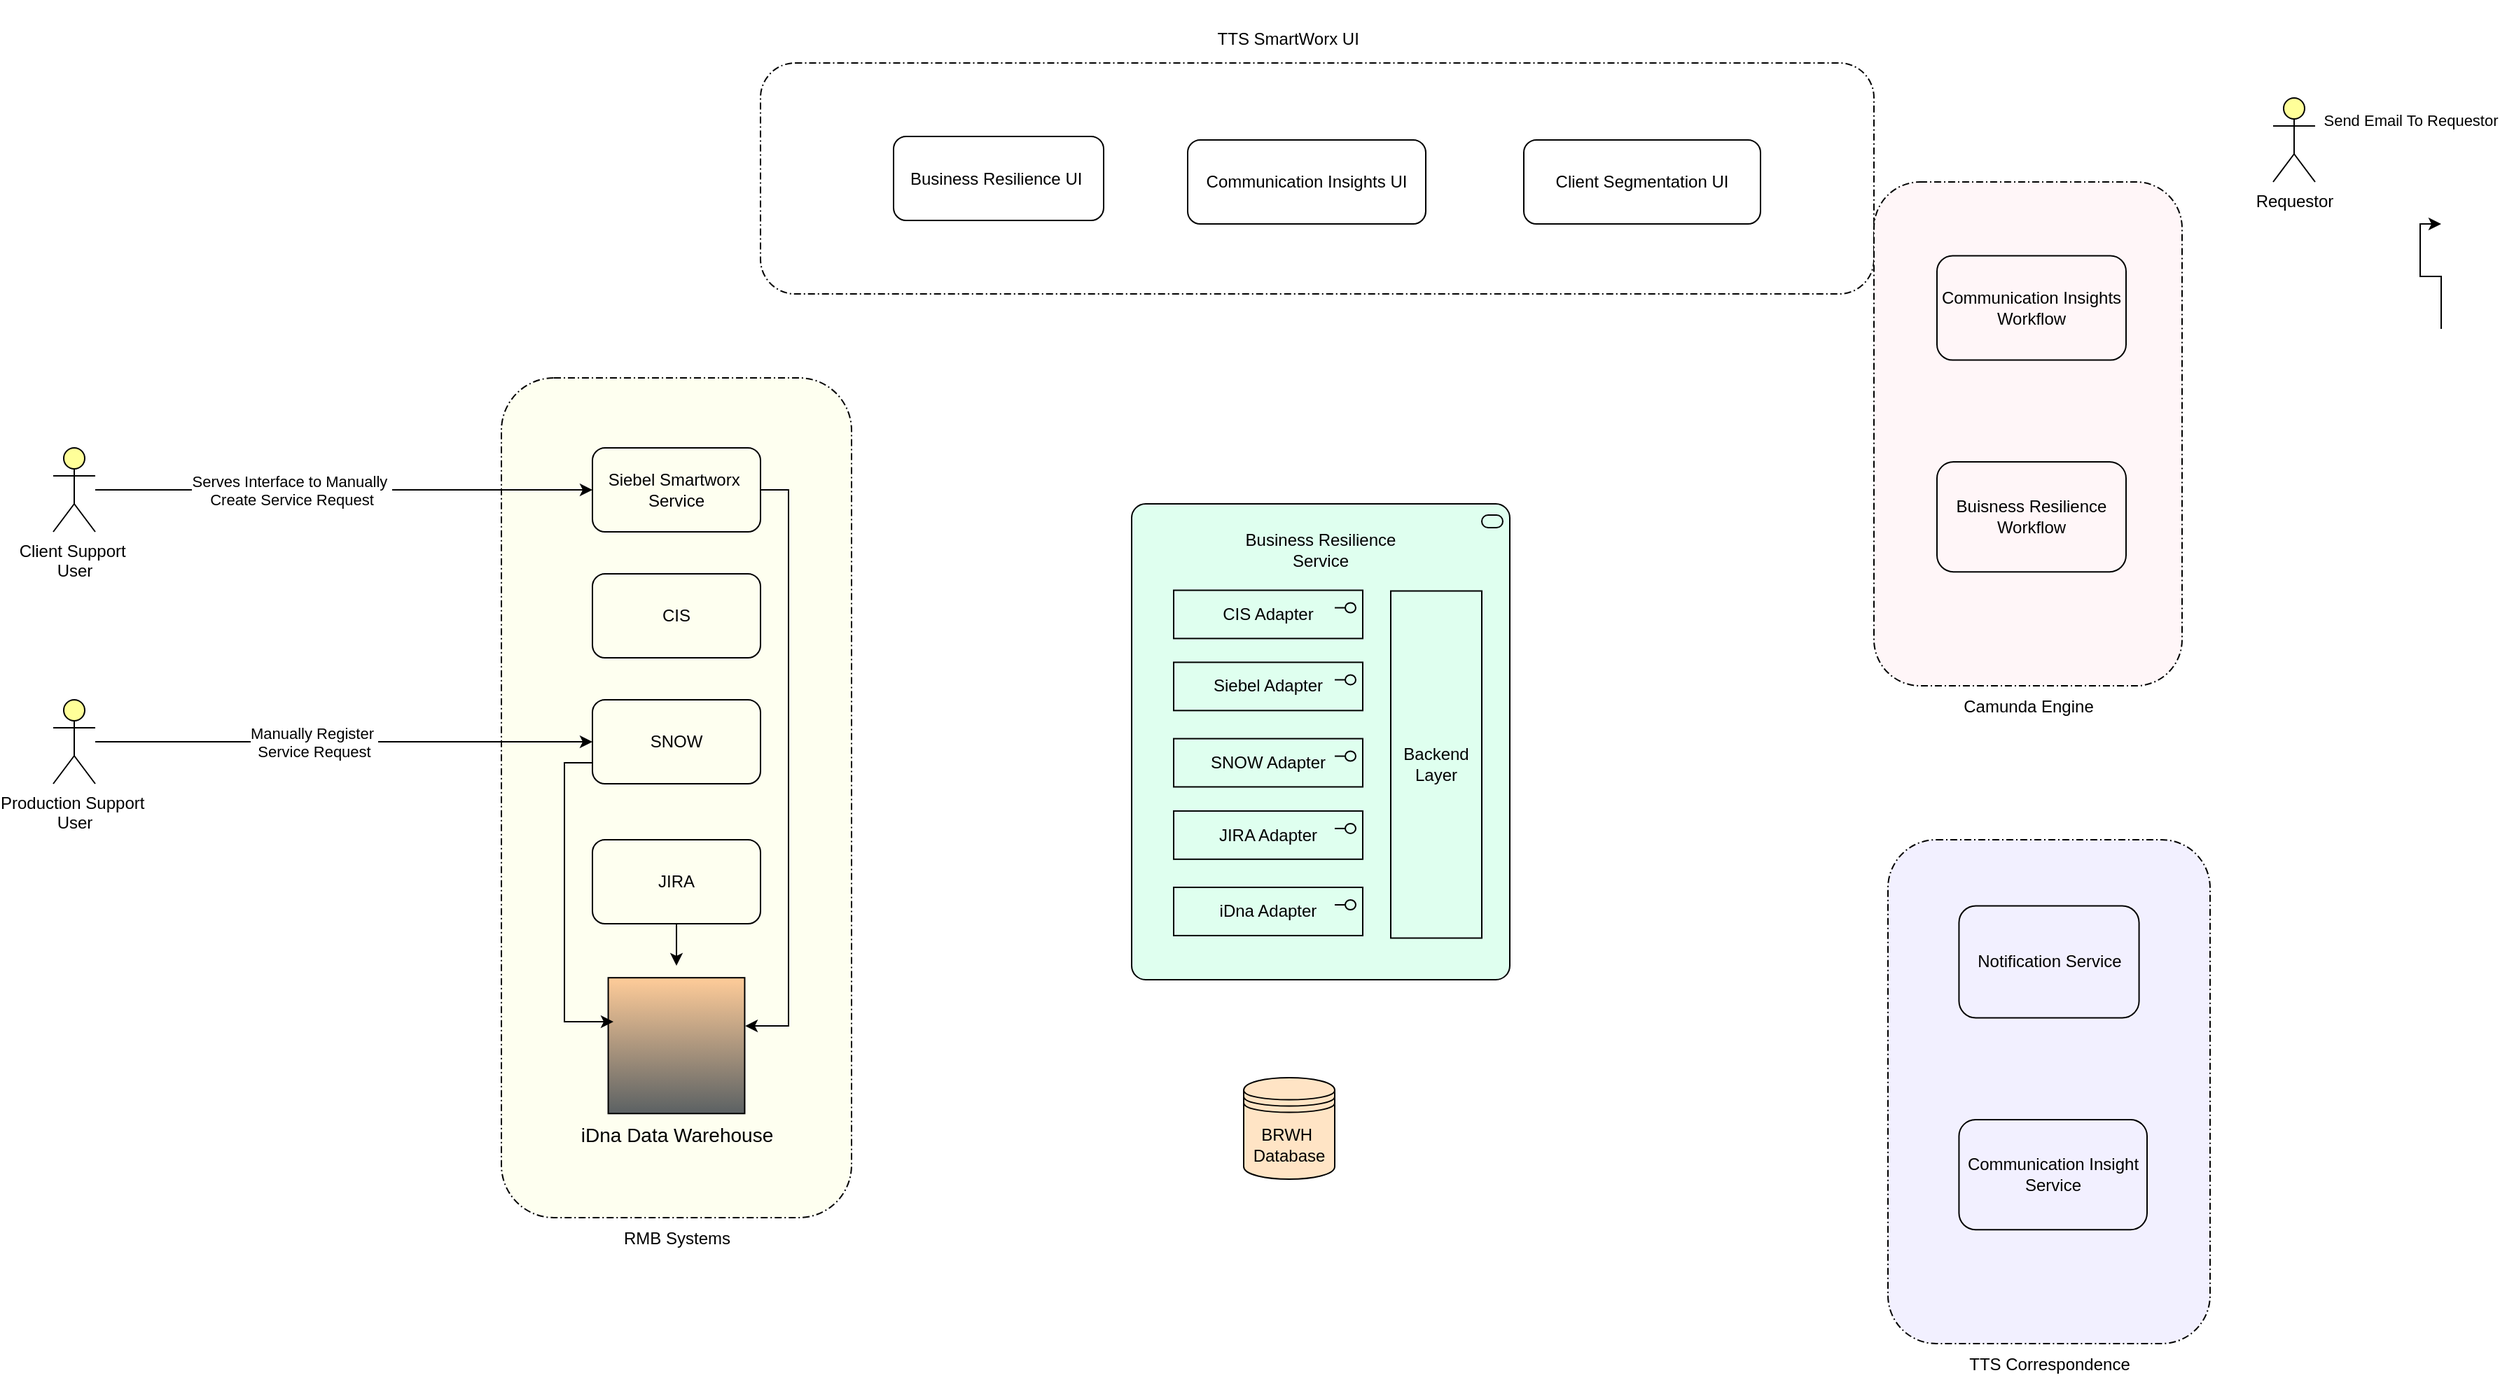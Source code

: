 <mxfile version="28.1.2">
  <diagram name="Page-1" id="OteSbWdA2ZE-DIGd8uvN">
    <mxGraphModel dx="3045" dy="690" grid="1" gridSize="10" guides="1" tooltips="1" connect="1" arrows="1" fold="1" page="1" pageScale="1" pageWidth="850" pageHeight="1100" math="0" shadow="0">
      <root>
        <mxCell id="0" />
        <mxCell id="1" parent="0" />
        <mxCell id="hCT9-CGwWjfkCfQPj0Aq-80" value="" style="points=[[0.25,0,0],[0.5,0,0],[0.75,0,0],[1,0.25,0],[1,0.5,0],[1,0.75,0],[0.75,1,0],[0.5,1,0],[0.25,1,0],[0,0.75,0],[0,0.5,0],[0,0.25,0]];rounded=1;dashed=1;dashPattern=5 2 1 2;labelPosition=center;verticalLabelPosition=middle;align=center;verticalAlign=middle;fontSize=8;html=1;whiteSpace=wrap;strokeColor=default;fontFamily=Helvetica;fontColor=default;fillColor=none;" vertex="1" parent="1">
          <mxGeometry x="445" y="55" width="795" height="165" as="geometry" />
        </mxCell>
        <mxCell id="hCT9-CGwWjfkCfQPj0Aq-34" value="" style="points=[[0.25,0,0],[0.5,0,0],[0.75,0,0],[1,0.25,0],[1,0.5,0],[1,0.75,0],[0.75,1,0],[0.5,1,0],[0.25,1,0],[0,0.75,0],[0,0.5,0],[0,0.25,0]];rounded=1;dashed=1;dashPattern=5 2 1 2;labelPosition=center;verticalLabelPosition=middle;align=center;verticalAlign=middle;fontSize=8;html=1;whiteSpace=wrap;fillColor=#FEFFF0;" vertex="1" parent="1">
          <mxGeometry x="260" y="280" width="250" height="600" as="geometry" />
        </mxCell>
        <mxCell id="-Si1qEhgWz94pLlsSCn9-123" value="" style="group;fillColor=none;" parent="1" vertex="1" connectable="0">
          <mxGeometry x="305" y="700" width="160" height="130" as="geometry" />
        </mxCell>
        <mxCell id="-Si1qEhgWz94pLlsSCn9-114" value="" style="shape=mxgraph.networks2.icon;aspect=fixed;fillColor=#FFCC99;strokeColor=#000000;gradientColor=#5B6163;network2IconShadow=1;network2bgFillColor=none;network2Icon=mxgraph.networks2.big_data;network2IconXOffset=-0.0;network2IconYOffset=0.002;network2IconW=1;network2IconH= 0.996;" parent="-Si1qEhgWz94pLlsSCn9-123" vertex="1">
          <mxGeometry x="31.282" y="8.58" width="97.435" height="97.045" as="geometry" />
        </mxCell>
        <mxCell id="-Si1qEhgWz94pLlsSCn9-115" value="&lt;font style=&quot;font-size: 14px;&quot;&gt;iDna Data Warehouse&lt;/font&gt;" style="text;html=1;align=center;verticalAlign=middle;resizable=0;points=[];autosize=1;strokeColor=none;fillColor=none;" parent="-Si1qEhgWz94pLlsSCn9-123" vertex="1">
          <mxGeometry x="-0.001" y="105.625" width="160" height="30" as="geometry" />
        </mxCell>
        <mxCell id="hCT9-CGwWjfkCfQPj0Aq-51" style="edgeStyle=orthogonalEdgeStyle;rounded=0;orthogonalLoop=1;jettySize=auto;html=1;entryX=0;entryY=0.5;entryDx=0;entryDy=0;fontFamily=Helvetica;fontSize=12;fontColor=default;" edge="1" parent="1" source="-Si1qEhgWz94pLlsSCn9-38" target="hCT9-CGwWjfkCfQPj0Aq-40">
          <mxGeometry relative="1" as="geometry" />
        </mxCell>
        <mxCell id="hCT9-CGwWjfkCfQPj0Aq-52" value="&lt;span style=&quot;font-size: 11px;&quot;&gt;Serves Interface to Manually&amp;nbsp;&lt;/span&gt;&lt;div style=&quot;font-size: 11px;&quot;&gt;Create Service Request&lt;/div&gt;" style="edgeLabel;html=1;align=center;verticalAlign=middle;resizable=0;points=[];strokeColor=default;fontFamily=Helvetica;fontSize=12;fontColor=default;fillColor=#99ffff;" vertex="1" connectable="0" parent="hCT9-CGwWjfkCfQPj0Aq-51">
          <mxGeometry x="-0.324" y="2" relative="1" as="geometry">
            <mxPoint x="20" y="2" as="offset" />
          </mxGeometry>
        </mxCell>
        <mxCell id="-Si1qEhgWz94pLlsSCn9-38" value="Client Support&amp;nbsp;&lt;div&gt;User&lt;/div&gt;" style="shape=umlActor;verticalLabelPosition=bottom;verticalAlign=top;html=1;outlineConnect=0;fillColor=#FFFF99;" parent="1" vertex="1">
          <mxGeometry x="-60" y="330" width="30" height="60" as="geometry" />
        </mxCell>
        <mxCell id="-Si1qEhgWz94pLlsSCn9-192" value="BRWH&amp;nbsp;&lt;div&gt;Database&lt;/div&gt;" style="shape=datastore;whiteSpace=wrap;html=1;fillColor=#FFE4C5;" parent="1" vertex="1">
          <mxGeometry x="790" y="780" width="65" height="72.5" as="geometry" />
        </mxCell>
        <mxCell id="-Si1qEhgWz94pLlsSCn9-88" value="Requestor" style="shape=umlActor;verticalLabelPosition=bottom;verticalAlign=top;html=1;outlineConnect=0;fillColor=#FFFF99;" parent="1" vertex="1">
          <mxGeometry x="1525" y="80" width="30" height="60" as="geometry" />
        </mxCell>
        <mxCell id="-Si1qEhgWz94pLlsSCn9-89" style="edgeStyle=orthogonalEdgeStyle;rounded=0;orthogonalLoop=1;jettySize=auto;html=1;" parent="1" edge="1">
          <mxGeometry relative="1" as="geometry">
            <mxPoint x="1645" y="170" as="targetPoint" />
            <mxPoint x="1645" y="245" as="sourcePoint" />
            <Array as="points">
              <mxPoint x="1645" y="207.5" />
              <mxPoint x="1630" y="207.5" />
              <mxPoint x="1630" y="170.5" />
            </Array>
          </mxGeometry>
        </mxCell>
        <mxCell id="-Si1qEhgWz94pLlsSCn9-94" value="Send Email To Requestor" style="edgeLabel;html=1;align=center;verticalAlign=middle;resizable=0;points=[];" parent="-Si1qEhgWz94pLlsSCn9-89" vertex="1" connectable="0">
          <mxGeometry x="-0.17" y="-1" relative="1" as="geometry">
            <mxPoint x="-16" y="-111" as="offset" />
          </mxGeometry>
        </mxCell>
        <mxCell id="hCT9-CGwWjfkCfQPj0Aq-35" value="RMB Systems" style="text;html=1;align=center;verticalAlign=middle;resizable=0;points=[];autosize=1;strokeColor=none;fillColor=none;" vertex="1" parent="1">
          <mxGeometry x="335" y="880" width="100" height="30" as="geometry" />
        </mxCell>
        <mxCell id="hCT9-CGwWjfkCfQPj0Aq-62" style="edgeStyle=orthogonalEdgeStyle;rounded=0;orthogonalLoop=1;jettySize=auto;html=1;exitX=0.5;exitY=1;exitDx=0;exitDy=0;fontFamily=Helvetica;fontSize=12;fontColor=default;" edge="1" parent="1" source="hCT9-CGwWjfkCfQPj0Aq-38">
          <mxGeometry relative="1" as="geometry">
            <mxPoint x="385" y="700" as="targetPoint" />
          </mxGeometry>
        </mxCell>
        <mxCell id="hCT9-CGwWjfkCfQPj0Aq-38" value="JIRA" style="rounded=1;whiteSpace=wrap;html=1;strokeColor=default;align=center;verticalAlign=middle;fontFamily=Helvetica;fontSize=12;fontColor=default;fillColor=none;" vertex="1" parent="1">
          <mxGeometry x="325" y="610" width="120" height="60" as="geometry" />
        </mxCell>
        <mxCell id="hCT9-CGwWjfkCfQPj0Aq-39" value="SNOW" style="rounded=1;whiteSpace=wrap;html=1;strokeColor=default;align=center;verticalAlign=middle;fontFamily=Helvetica;fontSize=12;fontColor=default;fillColor=none;" vertex="1" parent="1">
          <mxGeometry x="325" y="510" width="120" height="60" as="geometry" />
        </mxCell>
        <mxCell id="hCT9-CGwWjfkCfQPj0Aq-40" value="Siebel Smartworx&amp;nbsp;&lt;div&gt;Service&lt;/div&gt;" style="rounded=1;whiteSpace=wrap;html=1;strokeColor=default;align=center;verticalAlign=middle;fontFamily=Helvetica;fontSize=12;fontColor=default;fillColor=none;" vertex="1" parent="1">
          <mxGeometry x="325" y="330" width="120" height="60" as="geometry" />
        </mxCell>
        <mxCell id="hCT9-CGwWjfkCfQPj0Aq-41" value="CIS" style="rounded=1;whiteSpace=wrap;html=1;strokeColor=default;align=center;verticalAlign=middle;fontFamily=Helvetica;fontSize=12;fontColor=default;fillColor=none;" vertex="1" parent="1">
          <mxGeometry x="325" y="420" width="120" height="60" as="geometry" />
        </mxCell>
        <mxCell id="hCT9-CGwWjfkCfQPj0Aq-47" value="" style="group" vertex="1" connectable="0" parent="1">
          <mxGeometry x="-60" y="510" width="30" height="60" as="geometry" />
        </mxCell>
        <mxCell id="-Si1qEhgWz94pLlsSCn9-110" value="Production Support&amp;nbsp;&lt;div&gt;User&lt;/div&gt;" style="shape=umlActor;verticalLabelPosition=bottom;verticalAlign=top;html=1;outlineConnect=0;fillColor=#FFFF99;" parent="hCT9-CGwWjfkCfQPj0Aq-47" vertex="1">
          <mxGeometry width="30" height="60" as="geometry" />
        </mxCell>
        <mxCell id="hCT9-CGwWjfkCfQPj0Aq-49" style="edgeStyle=orthogonalEdgeStyle;rounded=0;orthogonalLoop=1;jettySize=auto;html=1;fontFamily=Helvetica;fontSize=12;fontColor=default;" edge="1" parent="1" source="-Si1qEhgWz94pLlsSCn9-110" target="hCT9-CGwWjfkCfQPj0Aq-39">
          <mxGeometry relative="1" as="geometry" />
        </mxCell>
        <mxCell id="hCT9-CGwWjfkCfQPj0Aq-50" value="&lt;span style=&quot;font-size: 11px;&quot;&gt;Manually Register&amp;nbsp;&lt;/span&gt;&lt;div style=&quot;font-size: 11px;&quot;&gt;Service Request&lt;/div&gt;" style="edgeLabel;html=1;align=center;verticalAlign=middle;resizable=0;points=[];strokeColor=default;fontFamily=Helvetica;fontSize=12;fontColor=default;fillColor=#99ffff;" vertex="1" connectable="0" parent="hCT9-CGwWjfkCfQPj0Aq-49">
          <mxGeometry x="-0.121" relative="1" as="geometry">
            <mxPoint as="offset" />
          </mxGeometry>
        </mxCell>
        <mxCell id="hCT9-CGwWjfkCfQPj0Aq-59" style="edgeStyle=orthogonalEdgeStyle;rounded=0;orthogonalLoop=1;jettySize=auto;html=1;exitX=1;exitY=0.5;exitDx=0;exitDy=0;entryX=1.003;entryY=0.355;entryDx=0;entryDy=0;entryPerimeter=0;fontFamily=Helvetica;fontSize=12;fontColor=default;" edge="1" parent="1" source="hCT9-CGwWjfkCfQPj0Aq-40" target="-Si1qEhgWz94pLlsSCn9-114">
          <mxGeometry relative="1" as="geometry" />
        </mxCell>
        <mxCell id="hCT9-CGwWjfkCfQPj0Aq-61" style="edgeStyle=orthogonalEdgeStyle;rounded=0;orthogonalLoop=1;jettySize=auto;html=1;exitX=0;exitY=0.75;exitDx=0;exitDy=0;fontFamily=Helvetica;fontSize=12;fontColor=default;" edge="1" parent="1" source="hCT9-CGwWjfkCfQPj0Aq-39">
          <mxGeometry relative="1" as="geometry">
            <mxPoint x="340" y="740" as="targetPoint" />
            <Array as="points">
              <mxPoint x="305" y="555" />
              <mxPoint x="305" y="740" />
            </Array>
          </mxGeometry>
        </mxCell>
        <mxCell id="hCT9-CGwWjfkCfQPj0Aq-65" value="&lt;br&gt;&lt;div&gt;&lt;br style=&quot;text-wrap-mode: wrap;&quot;&gt;&lt;/div&gt;" style="text;html=1;align=center;verticalAlign=middle;resizable=0;points=[];autosize=1;strokeColor=none;fillColor=none;fontFamily=Helvetica;fontSize=12;fontColor=default;" vertex="1" parent="1">
          <mxGeometry x="825" y="760" width="20" height="40" as="geometry" />
        </mxCell>
        <mxCell id="hCT9-CGwWjfkCfQPj0Aq-71" value="" style="group" vertex="1" connectable="0" parent="1">
          <mxGeometry x="710" y="370" width="270" height="340" as="geometry" />
        </mxCell>
        <mxCell id="-Si1qEhgWz94pLlsSCn9-106" value="" style="group;fillColor=#CCFFE6;container=0;" parent="hCT9-CGwWjfkCfQPj0Aq-71" vertex="1" connectable="0">
          <mxGeometry x="10" y="40" width="175" height="290" as="geometry" />
        </mxCell>
        <mxCell id="-Si1qEhgWz94pLlsSCn9-31" value="&lt;div&gt;&lt;span style=&quot;text-wrap-mode: nowrap;&quot;&gt;Business Resilience&lt;/span&gt;&lt;br style=&quot;text-wrap-mode: nowrap;&quot;&gt;&lt;span style=&quot;text-wrap-mode: nowrap;&quot;&gt;Service&lt;/span&gt;&lt;/div&gt;&lt;div&gt;&lt;br&gt;&lt;/div&gt;&lt;div&gt;&lt;span style=&quot;text-wrap-mode: nowrap;&quot;&gt;&lt;br&gt;&lt;/span&gt;&lt;/div&gt;&lt;div&gt;&lt;span style=&quot;text-wrap-mode: nowrap;&quot;&gt;&lt;br&gt;&lt;/span&gt;&lt;/div&gt;&lt;div&gt;&lt;span style=&quot;text-wrap-mode: nowrap;&quot;&gt;&lt;br&gt;&lt;/span&gt;&lt;/div&gt;&lt;div&gt;&lt;span style=&quot;text-wrap-mode: nowrap;&quot;&gt;&lt;br&gt;&lt;/span&gt;&lt;/div&gt;&lt;div&gt;&lt;span style=&quot;text-wrap-mode: nowrap;&quot;&gt;&lt;br&gt;&lt;/span&gt;&lt;/div&gt;&lt;div&gt;&lt;span style=&quot;text-wrap-mode: nowrap;&quot;&gt;&lt;br&gt;&lt;/span&gt;&lt;/div&gt;&lt;div&gt;&lt;span style=&quot;text-wrap-mode: nowrap;&quot;&gt;&lt;br&gt;&lt;/span&gt;&lt;/div&gt;&lt;div&gt;&lt;span style=&quot;text-wrap-mode: nowrap;&quot;&gt;&lt;br&gt;&lt;/span&gt;&lt;/div&gt;&lt;div&gt;&lt;span style=&quot;text-wrap-mode: nowrap;&quot;&gt;&lt;br&gt;&lt;/span&gt;&lt;/div&gt;&lt;div&gt;&lt;span style=&quot;text-wrap-mode: nowrap;&quot;&gt;&lt;br&gt;&lt;/span&gt;&lt;/div&gt;&lt;div&gt;&lt;span style=&quot;text-wrap-mode: nowrap;&quot;&gt;&lt;br&gt;&lt;/span&gt;&lt;/div&gt;&lt;div&gt;&lt;span style=&quot;text-wrap-mode: nowrap;&quot;&gt;&lt;br&gt;&lt;/span&gt;&lt;/div&gt;&lt;div&gt;&lt;span style=&quot;text-wrap-mode: nowrap;&quot;&gt;&lt;br&gt;&lt;/span&gt;&lt;/div&gt;&lt;div&gt;&lt;span style=&quot;text-wrap-mode: nowrap;&quot;&gt;&lt;br&gt;&lt;/span&gt;&lt;/div&gt;&lt;div&gt;&lt;span style=&quot;text-wrap-mode: nowrap;&quot;&gt;&lt;br&gt;&lt;/span&gt;&lt;/div&gt;&lt;div&gt;&lt;span style=&quot;text-wrap-mode: nowrap;&quot;&gt;&lt;br&gt;&lt;/span&gt;&lt;/div&gt;&lt;div&gt;&lt;span style=&quot;text-wrap-mode: nowrap;&quot;&gt;&lt;br&gt;&lt;/span&gt;&lt;/div&gt;&lt;div&gt;&lt;br&gt;&lt;/div&gt;" style="html=1;outlineConnect=0;whiteSpace=wrap;fillColor=#DFFFEF;shape=mxgraph.archimate3.application;appType=serv;archiType=rounded" parent="hCT9-CGwWjfkCfQPj0Aq-71" vertex="1">
          <mxGeometry width="270" height="340" as="geometry" />
        </mxCell>
        <mxCell id="-Si1qEhgWz94pLlsSCn9-99" value="Siebel Adapter" style="html=1;outlineConnect=0;whiteSpace=wrap;fillColor=none;shape=mxgraph.archimate3.application;appType=interface;archiType=square;" parent="hCT9-CGwWjfkCfQPj0Aq-71" vertex="1">
          <mxGeometry x="30" y="113.218" width="135" height="34.455" as="geometry" />
        </mxCell>
        <mxCell id="-Si1qEhgWz94pLlsSCn9-100" value="SNOW Adapter" style="html=1;outlineConnect=0;whiteSpace=wrap;fillColor=none;shape=mxgraph.archimate3.application;appType=interface;archiType=square;" parent="hCT9-CGwWjfkCfQPj0Aq-71" vertex="1">
          <mxGeometry x="30" y="167.772" width="135" height="34.455" as="geometry" />
        </mxCell>
        <mxCell id="-Si1qEhgWz94pLlsSCn9-101" value="JIRA Adapter" style="html=1;outlineConnect=0;whiteSpace=wrap;fillColor=none;shape=mxgraph.archimate3.application;appType=interface;archiType=square;" parent="hCT9-CGwWjfkCfQPj0Aq-71" vertex="1">
          <mxGeometry x="30" y="219.455" width="135" height="34.455" as="geometry" />
        </mxCell>
        <mxCell id="-Si1qEhgWz94pLlsSCn9-103" value="iDna Adapter" style="html=1;outlineConnect=0;whiteSpace=wrap;fillColor=none;shape=mxgraph.archimate3.application;appType=interface;archiType=square;" parent="hCT9-CGwWjfkCfQPj0Aq-71" vertex="1">
          <mxGeometry x="30" y="274.01" width="135" height="34.455" as="geometry" />
        </mxCell>
        <mxCell id="hCT9-CGwWjfkCfQPj0Aq-66" value="CIS Adapter" style="html=1;outlineConnect=0;whiteSpace=wrap;fillColor=none;shape=mxgraph.archimate3.application;appType=interface;archiType=square;" vertex="1" parent="hCT9-CGwWjfkCfQPj0Aq-71">
          <mxGeometry x="30" y="61.75" width="135" height="34.455" as="geometry" />
        </mxCell>
        <mxCell id="hCT9-CGwWjfkCfQPj0Aq-70" value="Backend Layer" style="rounded=0;whiteSpace=wrap;html=1;strokeColor=default;align=center;verticalAlign=middle;fontFamily=Helvetica;fontSize=12;fontColor=default;fillColor=none;" vertex="1" parent="hCT9-CGwWjfkCfQPj0Aq-71">
          <mxGeometry x="185" y="62.25" width="65" height="248" as="geometry" />
        </mxCell>
        <mxCell id="hCT9-CGwWjfkCfQPj0Aq-77" value="" style="group" vertex="1" connectable="0" parent="1">
          <mxGeometry x="1250" y="610" width="230" height="389.999" as="geometry" />
        </mxCell>
        <mxCell id="hCT9-CGwWjfkCfQPj0Aq-28" value="" style="points=[[0.25,0,0],[0.5,0,0],[0.75,0,0],[1,0.25,0],[1,0.5,0],[1,0.75,0],[0.75,1,0],[0.5,1,0],[0.25,1,0],[0,0.75,0],[0,0.5,0],[0,0.25,0]];rounded=1;dashed=1;dashPattern=5 2 1 2;labelPosition=center;verticalLabelPosition=middle;align=center;verticalAlign=middle;fontSize=8;html=1;whiteSpace=wrap;fillColor=#F2F0FF;" vertex="1" parent="hCT9-CGwWjfkCfQPj0Aq-77">
          <mxGeometry width="230" height="360" as="geometry" />
        </mxCell>
        <mxCell id="hCT9-CGwWjfkCfQPj0Aq-23" value="Notification Service" style="rounded=1;whiteSpace=wrap;html=1;fillColor=none;" vertex="1" parent="hCT9-CGwWjfkCfQPj0Aq-77">
          <mxGeometry x="50.72" y="47.25" width="128.57" height="80" as="geometry" />
        </mxCell>
        <mxCell id="hCT9-CGwWjfkCfQPj0Aq-24" value="Communication Insight Service" style="rounded=1;whiteSpace=wrap;html=1;fillColor=none;" vertex="1" parent="hCT9-CGwWjfkCfQPj0Aq-77">
          <mxGeometry x="50.72" y="200" width="134.29" height="78.57" as="geometry" />
        </mxCell>
        <mxCell id="hCT9-CGwWjfkCfQPj0Aq-30" value="TTS Correspondence" style="text;html=1;align=center;verticalAlign=middle;resizable=0;points=[];autosize=1;strokeColor=none;fillColor=none;" vertex="1" parent="hCT9-CGwWjfkCfQPj0Aq-77">
          <mxGeometry x="45.003" y="359.999" width="140" height="30" as="geometry" />
        </mxCell>
        <mxCell id="hCT9-CGwWjfkCfQPj0Aq-78" value="" style="group" vertex="1" connectable="0" parent="1">
          <mxGeometry x="1240" y="140" width="220" height="390" as="geometry" />
        </mxCell>
        <mxCell id="hCT9-CGwWjfkCfQPj0Aq-25" value="" style="points=[[0.25,0,0],[0.5,0,0],[0.75,0,0],[1,0.25,0],[1,0.5,0],[1,0.75,0],[0.75,1,0],[0.5,1,0],[0.25,1,0],[0,0.75,0],[0,0.5,0],[0,0.25,0]];rounded=1;dashed=1;dashPattern=5 2 1 2;labelPosition=center;verticalLabelPosition=middle;align=center;verticalAlign=middle;fontSize=8;html=1;whiteSpace=wrap;fillColor=#FFF6F8;" vertex="1" parent="hCT9-CGwWjfkCfQPj0Aq-78">
          <mxGeometry width="220" height="360" as="geometry" />
        </mxCell>
        <mxCell id="hCT9-CGwWjfkCfQPj0Aq-12" value="Buisness Resilience Workflow" style="rounded=1;whiteSpace=wrap;html=1;fillColor=none;" vertex="1" parent="hCT9-CGwWjfkCfQPj0Aq-78">
          <mxGeometry x="45" y="200" width="135" height="78.57" as="geometry" />
        </mxCell>
        <mxCell id="hCT9-CGwWjfkCfQPj0Aq-13" value="Communication Insights Workflow" style="rounded=1;whiteSpace=wrap;html=1;fillColor=none;" vertex="1" parent="hCT9-CGwWjfkCfQPj0Aq-78">
          <mxGeometry x="45" y="52.75" width="135" height="74.5" as="geometry" />
        </mxCell>
        <mxCell id="hCT9-CGwWjfkCfQPj0Aq-74" value="Camunda Engine" style="text;html=1;align=center;verticalAlign=middle;resizable=0;points=[];autosize=1;strokeColor=none;fillColor=none;fontFamily=Helvetica;fontSize=12;fontColor=default;" vertex="1" parent="hCT9-CGwWjfkCfQPj0Aq-78">
          <mxGeometry x="50" y="360" width="120" height="30" as="geometry" />
        </mxCell>
        <mxCell id="hCT9-CGwWjfkCfQPj0Aq-2" value="&lt;br&gt;&lt;div&gt;TTS SmartWorx UI&amp;nbsp;&lt;/div&gt;" style="text;html=1;align=center;verticalAlign=middle;resizable=0;points=[];autosize=1;strokeColor=none;fillColor=none;" vertex="1" parent="1">
          <mxGeometry x="757.5" y="10" width="130" height="40" as="geometry" />
        </mxCell>
        <mxCell id="hCT9-CGwWjfkCfQPj0Aq-5" value="Business Resilience UI&amp;nbsp;" style="rounded=1;whiteSpace=wrap;html=1;fillColor=none;" vertex="1" parent="1">
          <mxGeometry x="540" y="107.5" width="150" height="60" as="geometry" />
        </mxCell>
        <mxCell id="hCT9-CGwWjfkCfQPj0Aq-6" value="Communication Insights UI" style="rounded=1;whiteSpace=wrap;html=1;fillColor=none;" vertex="1" parent="1">
          <mxGeometry x="750" y="110" width="170" height="60" as="geometry" />
        </mxCell>
        <mxCell id="hCT9-CGwWjfkCfQPj0Aq-7" value="Client Segmentation UI" style="rounded=1;whiteSpace=wrap;html=1;fillColor=none;" vertex="1" parent="1">
          <mxGeometry x="990" y="110" width="169" height="60" as="geometry" />
        </mxCell>
      </root>
    </mxGraphModel>
  </diagram>
</mxfile>
